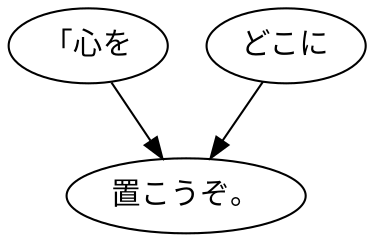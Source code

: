 digraph graph5986 {
	node0 [label="「心を"];
	node1 [label="どこに"];
	node2 [label="置こうぞ。"];
	node0 -> node2;
	node1 -> node2;
}
